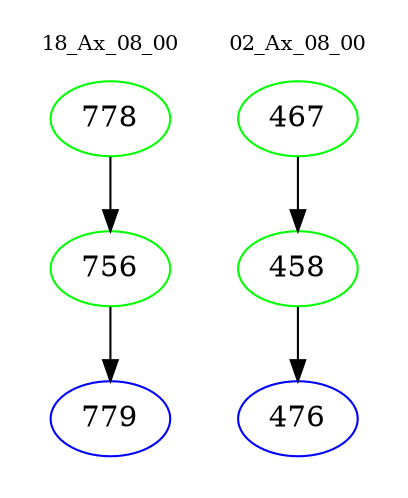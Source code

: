 digraph{
subgraph cluster_0 {
color = white
label = "18_Ax_08_00";
fontsize=10;
T0_778 [label="778", color="green"]
T0_778 -> T0_756 [color="black"]
T0_756 [label="756", color="green"]
T0_756 -> T0_779 [color="black"]
T0_779 [label="779", color="blue"]
}
subgraph cluster_1 {
color = white
label = "02_Ax_08_00";
fontsize=10;
T1_467 [label="467", color="green"]
T1_467 -> T1_458 [color="black"]
T1_458 [label="458", color="green"]
T1_458 -> T1_476 [color="black"]
T1_476 [label="476", color="blue"]
}
}
